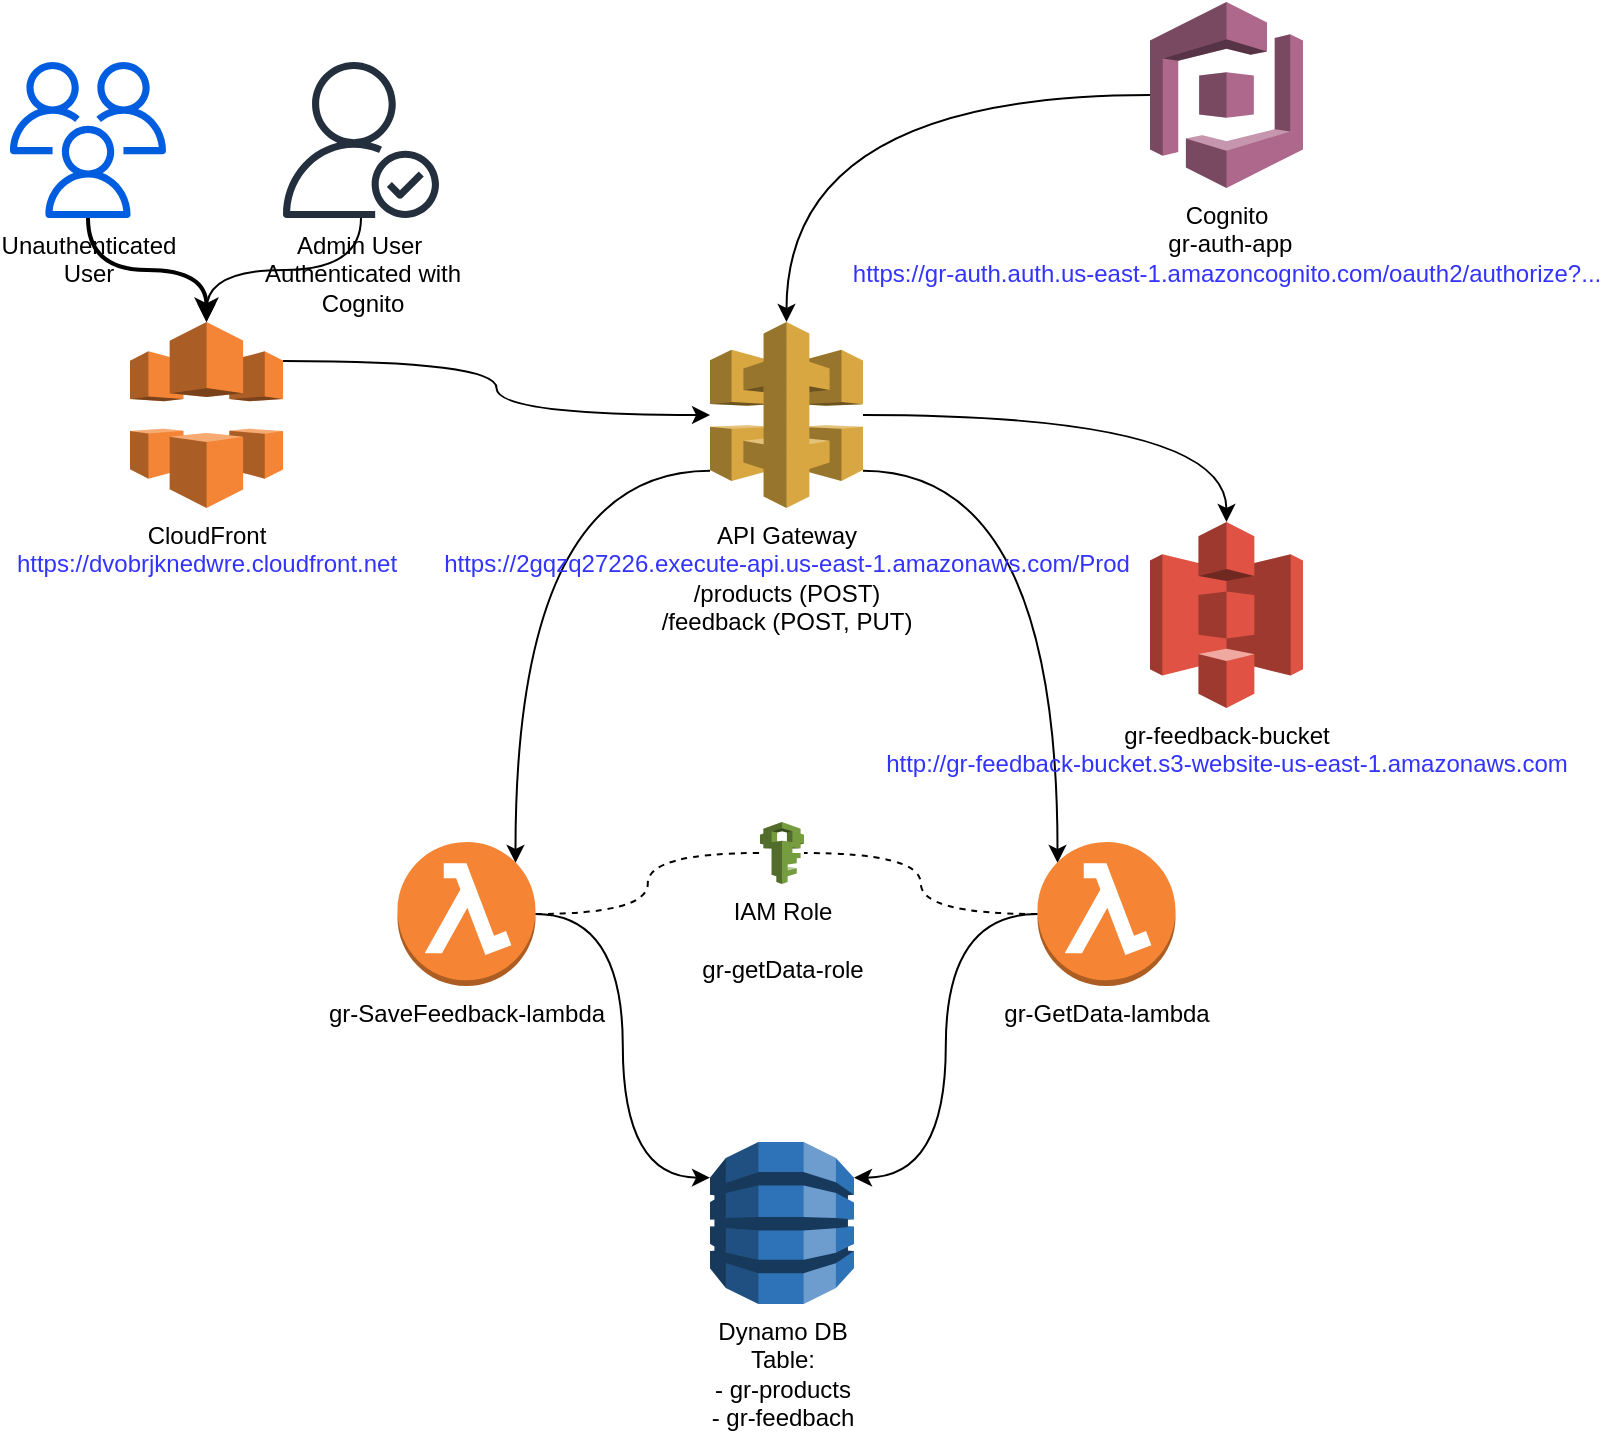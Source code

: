 <mxfile version="21.7.4" type="device">
  <diagram name="Page-1" id="GTJA2QuKX0MiApCqhT_F">
    <mxGraphModel dx="1083" dy="816" grid="1" gridSize="10" guides="1" tooltips="1" connect="1" arrows="1" fold="1" page="1" pageScale="1" pageWidth="850" pageHeight="1100" math="0" shadow="0">
      <root>
        <mxCell id="0" />
        <mxCell id="1" parent="0" />
        <mxCell id="IvMrL7Pl3BgWbBnnrWjv-39" style="edgeStyle=orthogonalEdgeStyle;orthogonalLoop=1;jettySize=auto;html=1;curved=1;" edge="1" parent="1" source="IvMrL7Pl3BgWbBnnrWjv-1" target="IvMrL7Pl3BgWbBnnrWjv-5">
          <mxGeometry relative="1" as="geometry" />
        </mxCell>
        <mxCell id="IvMrL7Pl3BgWbBnnrWjv-1" value="Cognito&lt;br&gt;&amp;nbsp;gr-auth-app&lt;br&gt;&lt;font color=&quot;#3333ff&quot;&gt;https://gr-auth.auth.us-east-1.amazoncognito.com/oauth2/authorize?...&lt;/font&gt;" style="outlineConnect=0;dashed=0;verticalLabelPosition=bottom;verticalAlign=top;align=center;html=1;shape=mxgraph.aws3.cognito;fillColor=#AD688B;gradientColor=none;" vertex="1" parent="1">
          <mxGeometry x="610" y="50" width="76.5" height="93" as="geometry" />
        </mxCell>
        <mxCell id="IvMrL7Pl3BgWbBnnrWjv-3" value="Dynamo DB&lt;br&gt;Table:&lt;br&gt;- gr-products&lt;br&gt;- gr-feedbach" style="outlineConnect=0;dashed=0;verticalLabelPosition=bottom;verticalAlign=top;align=center;html=1;shape=mxgraph.aws3.dynamo_db;fillColor=#2E73B8;gradientColor=none;" vertex="1" parent="1">
          <mxGeometry x="390" y="620" width="72" height="81" as="geometry" />
        </mxCell>
        <mxCell id="IvMrL7Pl3BgWbBnnrWjv-4" value="IAM Role&lt;br&gt;&lt;br&gt;gr-getData-role&lt;br&gt;" style="outlineConnect=0;dashed=0;verticalLabelPosition=bottom;verticalAlign=top;align=center;html=1;shape=mxgraph.aws3.iam;fillColor=#759C3E;gradientColor=none;" vertex="1" parent="1">
          <mxGeometry x="415" y="460" width="22" height="31" as="geometry" />
        </mxCell>
        <mxCell id="IvMrL7Pl3BgWbBnnrWjv-30" style="edgeStyle=orthogonalEdgeStyle;orthogonalLoop=1;jettySize=auto;html=1;entryX=1;entryY=0.21;entryDx=0;entryDy=0;entryPerimeter=0;startArrow=classic;startFill=1;endArrow=none;endFill=0;curved=1;" edge="1" parent="1" source="IvMrL7Pl3BgWbBnnrWjv-5" target="IvMrL7Pl3BgWbBnnrWjv-10">
          <mxGeometry relative="1" as="geometry" />
        </mxCell>
        <mxCell id="IvMrL7Pl3BgWbBnnrWjv-38" style="edgeStyle=orthogonalEdgeStyle;orthogonalLoop=1;jettySize=auto;html=1;curved=1;" edge="1" parent="1" source="IvMrL7Pl3BgWbBnnrWjv-5" target="IvMrL7Pl3BgWbBnnrWjv-35">
          <mxGeometry relative="1" as="geometry" />
        </mxCell>
        <mxCell id="IvMrL7Pl3BgWbBnnrWjv-46" style="edgeStyle=orthogonalEdgeStyle;orthogonalLoop=1;jettySize=auto;html=1;entryX=0.145;entryY=0.145;entryDx=0;entryDy=0;entryPerimeter=0;curved=1;exitX=1;exitY=0.8;exitDx=0;exitDy=0;exitPerimeter=0;" edge="1" parent="1" source="IvMrL7Pl3BgWbBnnrWjv-5" target="IvMrL7Pl3BgWbBnnrWjv-16">
          <mxGeometry relative="1" as="geometry" />
        </mxCell>
        <mxCell id="IvMrL7Pl3BgWbBnnrWjv-48" style="edgeStyle=orthogonalEdgeStyle;orthogonalLoop=1;jettySize=auto;html=1;entryX=0.855;entryY=0.145;entryDx=0;entryDy=0;entryPerimeter=0;curved=1;exitX=0;exitY=0.8;exitDx=0;exitDy=0;exitPerimeter=0;" edge="1" parent="1" source="IvMrL7Pl3BgWbBnnrWjv-5" target="IvMrL7Pl3BgWbBnnrWjv-17">
          <mxGeometry relative="1" as="geometry" />
        </mxCell>
        <mxCell id="IvMrL7Pl3BgWbBnnrWjv-5" value="API Gateway&lt;br&gt;&lt;font color=&quot;#3333ff&quot;&gt;https://2gqzq27226.execute-api.us-east-1.amazonaws.com/Prod&lt;/font&gt;&lt;br&gt;/products (POST)&lt;br&gt;/feedback (POST, PUT)" style="outlineConnect=0;dashed=0;verticalLabelPosition=bottom;verticalAlign=top;align=center;html=1;shape=mxgraph.aws3.api_gateway;fillColor=#D9A741;gradientColor=none;" vertex="1" parent="1">
          <mxGeometry x="390" y="210" width="76.5" height="93" as="geometry" />
        </mxCell>
        <mxCell id="IvMrL7Pl3BgWbBnnrWjv-44" style="edgeStyle=orthogonalEdgeStyle;orthogonalLoop=1;jettySize=auto;html=1;entryX=0.5;entryY=0;entryDx=0;entryDy=0;entryPerimeter=0;curved=1;" edge="1" parent="1" source="IvMrL7Pl3BgWbBnnrWjv-6" target="IvMrL7Pl3BgWbBnnrWjv-10">
          <mxGeometry relative="1" as="geometry">
            <mxPoint x="290" y="280" as="targetPoint" />
          </mxGeometry>
        </mxCell>
        <mxCell id="IvMrL7Pl3BgWbBnnrWjv-6" value="Admin User&amp;nbsp;&lt;br&gt;Authenticated with &lt;br&gt;Cognito" style="sketch=0;outlineConnect=0;dashed=0;verticalLabelPosition=bottom;verticalAlign=top;align=center;html=1;fontSize=12;fontStyle=0;aspect=fixed;pointerEvents=1;shape=mxgraph.aws4.authenticated_user;fillColor=#00CC00;strokeColor=#000000;" vertex="1" parent="1">
          <mxGeometry x="176.5" y="80" width="78" height="78" as="geometry" />
        </mxCell>
        <mxCell id="IvMrL7Pl3BgWbBnnrWjv-13" style="edgeStyle=orthogonalEdgeStyle;orthogonalLoop=1;jettySize=auto;html=1;curved=1;strokeWidth=2;shadow=0;" edge="1" parent="1" source="IvMrL7Pl3BgWbBnnrWjv-8" target="IvMrL7Pl3BgWbBnnrWjv-10">
          <mxGeometry relative="1" as="geometry" />
        </mxCell>
        <mxCell id="IvMrL7Pl3BgWbBnnrWjv-8" value="Unauthenticated &lt;br&gt;User" style="outlineConnect=0;dashed=0;verticalLabelPosition=bottom;verticalAlign=top;align=center;html=1;fontSize=12;fontStyle=0;aspect=fixed;pointerEvents=1;shape=mxgraph.aws4.users;shadow=0;perimeterSpacing=0;fillColor=#005de0;strokeColor=#6c8ebf;" vertex="1" parent="1">
          <mxGeometry x="40" y="80" width="78" height="78" as="geometry" />
        </mxCell>
        <mxCell id="IvMrL7Pl3BgWbBnnrWjv-10" value="CloudFront&lt;br&gt;&lt;font color=&quot;#3333ff&quot;&gt;https://dvobrjknedwre.cloudfront.net&lt;/font&gt;" style="outlineConnect=0;dashed=0;verticalLabelPosition=bottom;verticalAlign=top;align=center;html=1;shape=mxgraph.aws3.cloudfront;fillColor=#F58536;gradientColor=none;shadow=0;" vertex="1" parent="1">
          <mxGeometry x="100" y="210" width="76.5" height="93" as="geometry" />
        </mxCell>
        <mxCell id="IvMrL7Pl3BgWbBnnrWjv-23" value="" style="edgeStyle=orthogonalEdgeStyle;orthogonalLoop=1;jettySize=auto;html=1;curved=1;dashed=1;endArrow=none;endFill=0;" edge="1" parent="1" source="IvMrL7Pl3BgWbBnnrWjv-16" target="IvMrL7Pl3BgWbBnnrWjv-4">
          <mxGeometry relative="1" as="geometry" />
        </mxCell>
        <mxCell id="IvMrL7Pl3BgWbBnnrWjv-34" style="edgeStyle=orthogonalEdgeStyle;orthogonalLoop=1;jettySize=auto;html=1;entryX=1;entryY=0.22;entryDx=0;entryDy=0;entryPerimeter=0;curved=1;" edge="1" parent="1" source="IvMrL7Pl3BgWbBnnrWjv-16" target="IvMrL7Pl3BgWbBnnrWjv-3">
          <mxGeometry relative="1" as="geometry" />
        </mxCell>
        <mxCell id="IvMrL7Pl3BgWbBnnrWjv-16" value="gr-GetData-lambda" style="outlineConnect=0;dashed=0;verticalLabelPosition=bottom;verticalAlign=top;align=center;html=1;shape=mxgraph.aws3.lambda_function;fillColor=#F58534;gradientColor=none;" vertex="1" parent="1">
          <mxGeometry x="553.75" y="470" width="69" height="72" as="geometry" />
        </mxCell>
        <mxCell id="IvMrL7Pl3BgWbBnnrWjv-24" style="edgeStyle=orthogonalEdgeStyle;orthogonalLoop=1;jettySize=auto;html=1;curved=1;dashed=1;endArrow=none;endFill=0;" edge="1" parent="1" source="IvMrL7Pl3BgWbBnnrWjv-17" target="IvMrL7Pl3BgWbBnnrWjv-4">
          <mxGeometry relative="1" as="geometry" />
        </mxCell>
        <mxCell id="IvMrL7Pl3BgWbBnnrWjv-26" style="edgeStyle=orthogonalEdgeStyle;orthogonalLoop=1;jettySize=auto;html=1;curved=1;entryX=0;entryY=0.22;entryDx=0;entryDy=0;entryPerimeter=0;" edge="1" parent="1" source="IvMrL7Pl3BgWbBnnrWjv-17" target="IvMrL7Pl3BgWbBnnrWjv-3">
          <mxGeometry relative="1" as="geometry" />
        </mxCell>
        <mxCell id="IvMrL7Pl3BgWbBnnrWjv-17" value="gr-SaveFeedback-lambda" style="outlineConnect=0;dashed=0;verticalLabelPosition=bottom;verticalAlign=top;align=center;html=1;shape=mxgraph.aws3.lambda_function;fillColor=#F58534;gradientColor=none;" vertex="1" parent="1">
          <mxGeometry x="233.75" y="470" width="69" height="72" as="geometry" />
        </mxCell>
        <mxCell id="IvMrL7Pl3BgWbBnnrWjv-35" value="gr-feedback-bucket&lt;br&gt;&lt;font color=&quot;#3333ff&quot;&gt;http://gr-feedback-bucket.s3-website-us-east-1.amazonaws.com&lt;/font&gt;" style="outlineConnect=0;dashed=0;verticalLabelPosition=bottom;verticalAlign=top;align=center;html=1;shape=mxgraph.aws3.s3;fillColor=#E05243;gradientColor=none;" vertex="1" parent="1">
          <mxGeometry x="610" y="310" width="76.5" height="93" as="geometry" />
        </mxCell>
      </root>
    </mxGraphModel>
  </diagram>
</mxfile>
